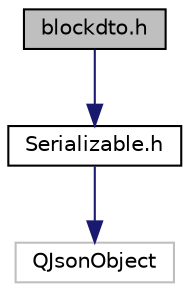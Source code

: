 digraph "blockdto.h"
{
 // LATEX_PDF_SIZE
  edge [fontname="Helvetica",fontsize="10",labelfontname="Helvetica",labelfontsize="10"];
  node [fontname="Helvetica",fontsize="10",shape=record];
  Node1 [label="blockdto.h",height=0.2,width=0.4,color="black", fillcolor="grey75", style="filled", fontcolor="black",tooltip="Block game entity dto class"];
  Node1 -> Node2 [color="midnightblue",fontsize="10",style="solid",fontname="Helvetica"];
  Node2 [label="Serializable.h",height=0.2,width=0.4,color="black", fillcolor="white", style="filled",URL="$Serializable_8h.html",tooltip="Abstract class for classes that can be serialized as json object."];
  Node2 -> Node3 [color="midnightblue",fontsize="10",style="solid",fontname="Helvetica"];
  Node3 [label="QJsonObject",height=0.2,width=0.4,color="grey75", fillcolor="white", style="filled",tooltip=" "];
}
